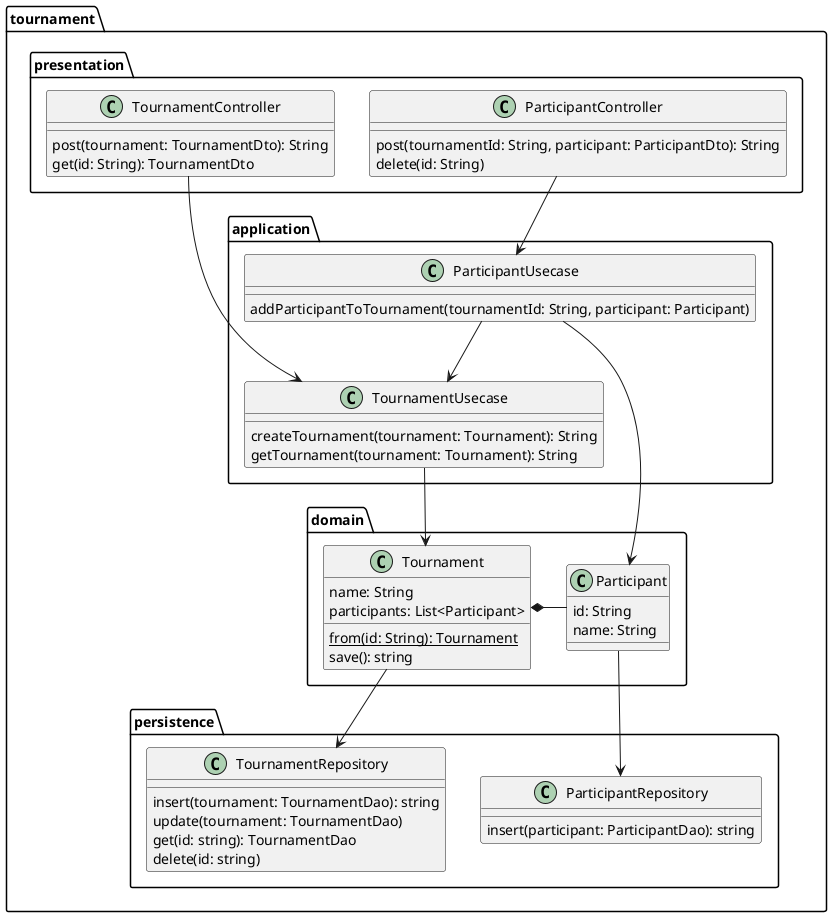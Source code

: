 @startuml
'https://plantuml.com/class-diagram

package tournament.presentation {
    class TournamentController {
        post(tournament: TournamentDto): String
        get(id: String): TournamentDto
    }

    class ParticipantController {
        post(tournamentId: String, participant: ParticipantDto): String
        delete(id: String)
    }
}

package tournament.application {
    class TournamentUsecase {
        createTournament(tournament: Tournament): String
        getTournament(tournament: Tournament): String
    }

    class ParticipantUsecase {
        addParticipantToTournament(tournamentId: String, participant: Participant)
    }
}

package tournament.domain {
    class Tournament {
        name: String
        participants: List<Participant>

        {static} from(id: String): Tournament
        save(): string
    }

    class Participant {
        id: String
        name: String
    }
}

package tournament.persistence {
    class TournamentRepository {
        insert(tournament: TournamentDao): string
        update(tournament: TournamentDao)
        get(id: string): TournamentDao
        delete(id: string)
    }

    class ParticipantRepository {
        insert(participant: ParticipantDao): string
    }
}

TournamentController --> TournamentUsecase
ParticipantController --> ParticipantUsecase
ParticipantUsecase --> TournamentUsecase
ParticipantUsecase --> Participant
TournamentUsecase --> Tournament
Participant --> ParticipantRepository
Tournament -down-> TournamentRepository
Tournament *-right- Participant



@enduml